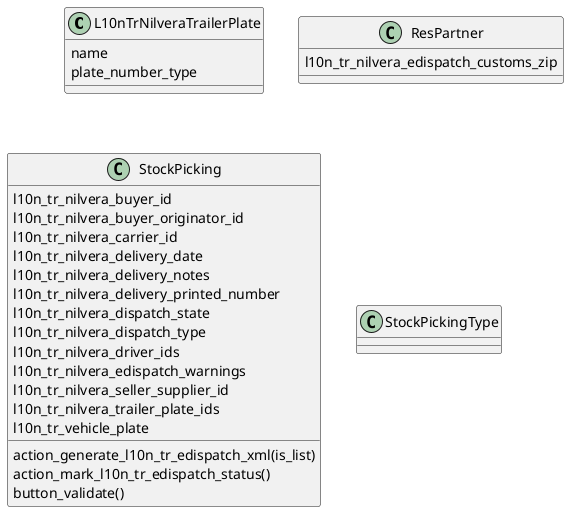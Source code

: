 @startuml classes_l10n_tr_nilvera_edispatch
set namespaceSeparator none
class "L10nTrNilveraTrailerPlate" as odoo_src.odoo.addons.l10n_tr_nilvera_edispatch.models.l10n_tr_nilvera_trailer_plate.L10nTrNilveraTrailerPlate {
  name
  plate_number_type
}
class "ResPartner" as odoo_src.odoo.addons.l10n_tr_nilvera_edispatch.models.res_partner.ResPartner {
  l10n_tr_nilvera_edispatch_customs_zip
}
class "StockPicking" as odoo_src.odoo.addons.l10n_tr_nilvera_edispatch.models.stock_picking.StockPicking {
  l10n_tr_nilvera_buyer_id
  l10n_tr_nilvera_buyer_originator_id
  l10n_tr_nilvera_carrier_id
  l10n_tr_nilvera_delivery_date
  l10n_tr_nilvera_delivery_notes
  l10n_tr_nilvera_delivery_printed_number
  l10n_tr_nilvera_dispatch_state
  l10n_tr_nilvera_dispatch_type
  l10n_tr_nilvera_driver_ids
  l10n_tr_nilvera_edispatch_warnings
  l10n_tr_nilvera_seller_supplier_id
  l10n_tr_nilvera_trailer_plate_ids
  l10n_tr_vehicle_plate
  action_generate_l10n_tr_edispatch_xml(is_list)
  action_mark_l10n_tr_edispatch_status()
  button_validate()
}
class "StockPickingType" as odoo_src.odoo.addons.l10n_tr_nilvera_edispatch.models.stock_picking_type.StockPickingType {
}
@enduml
